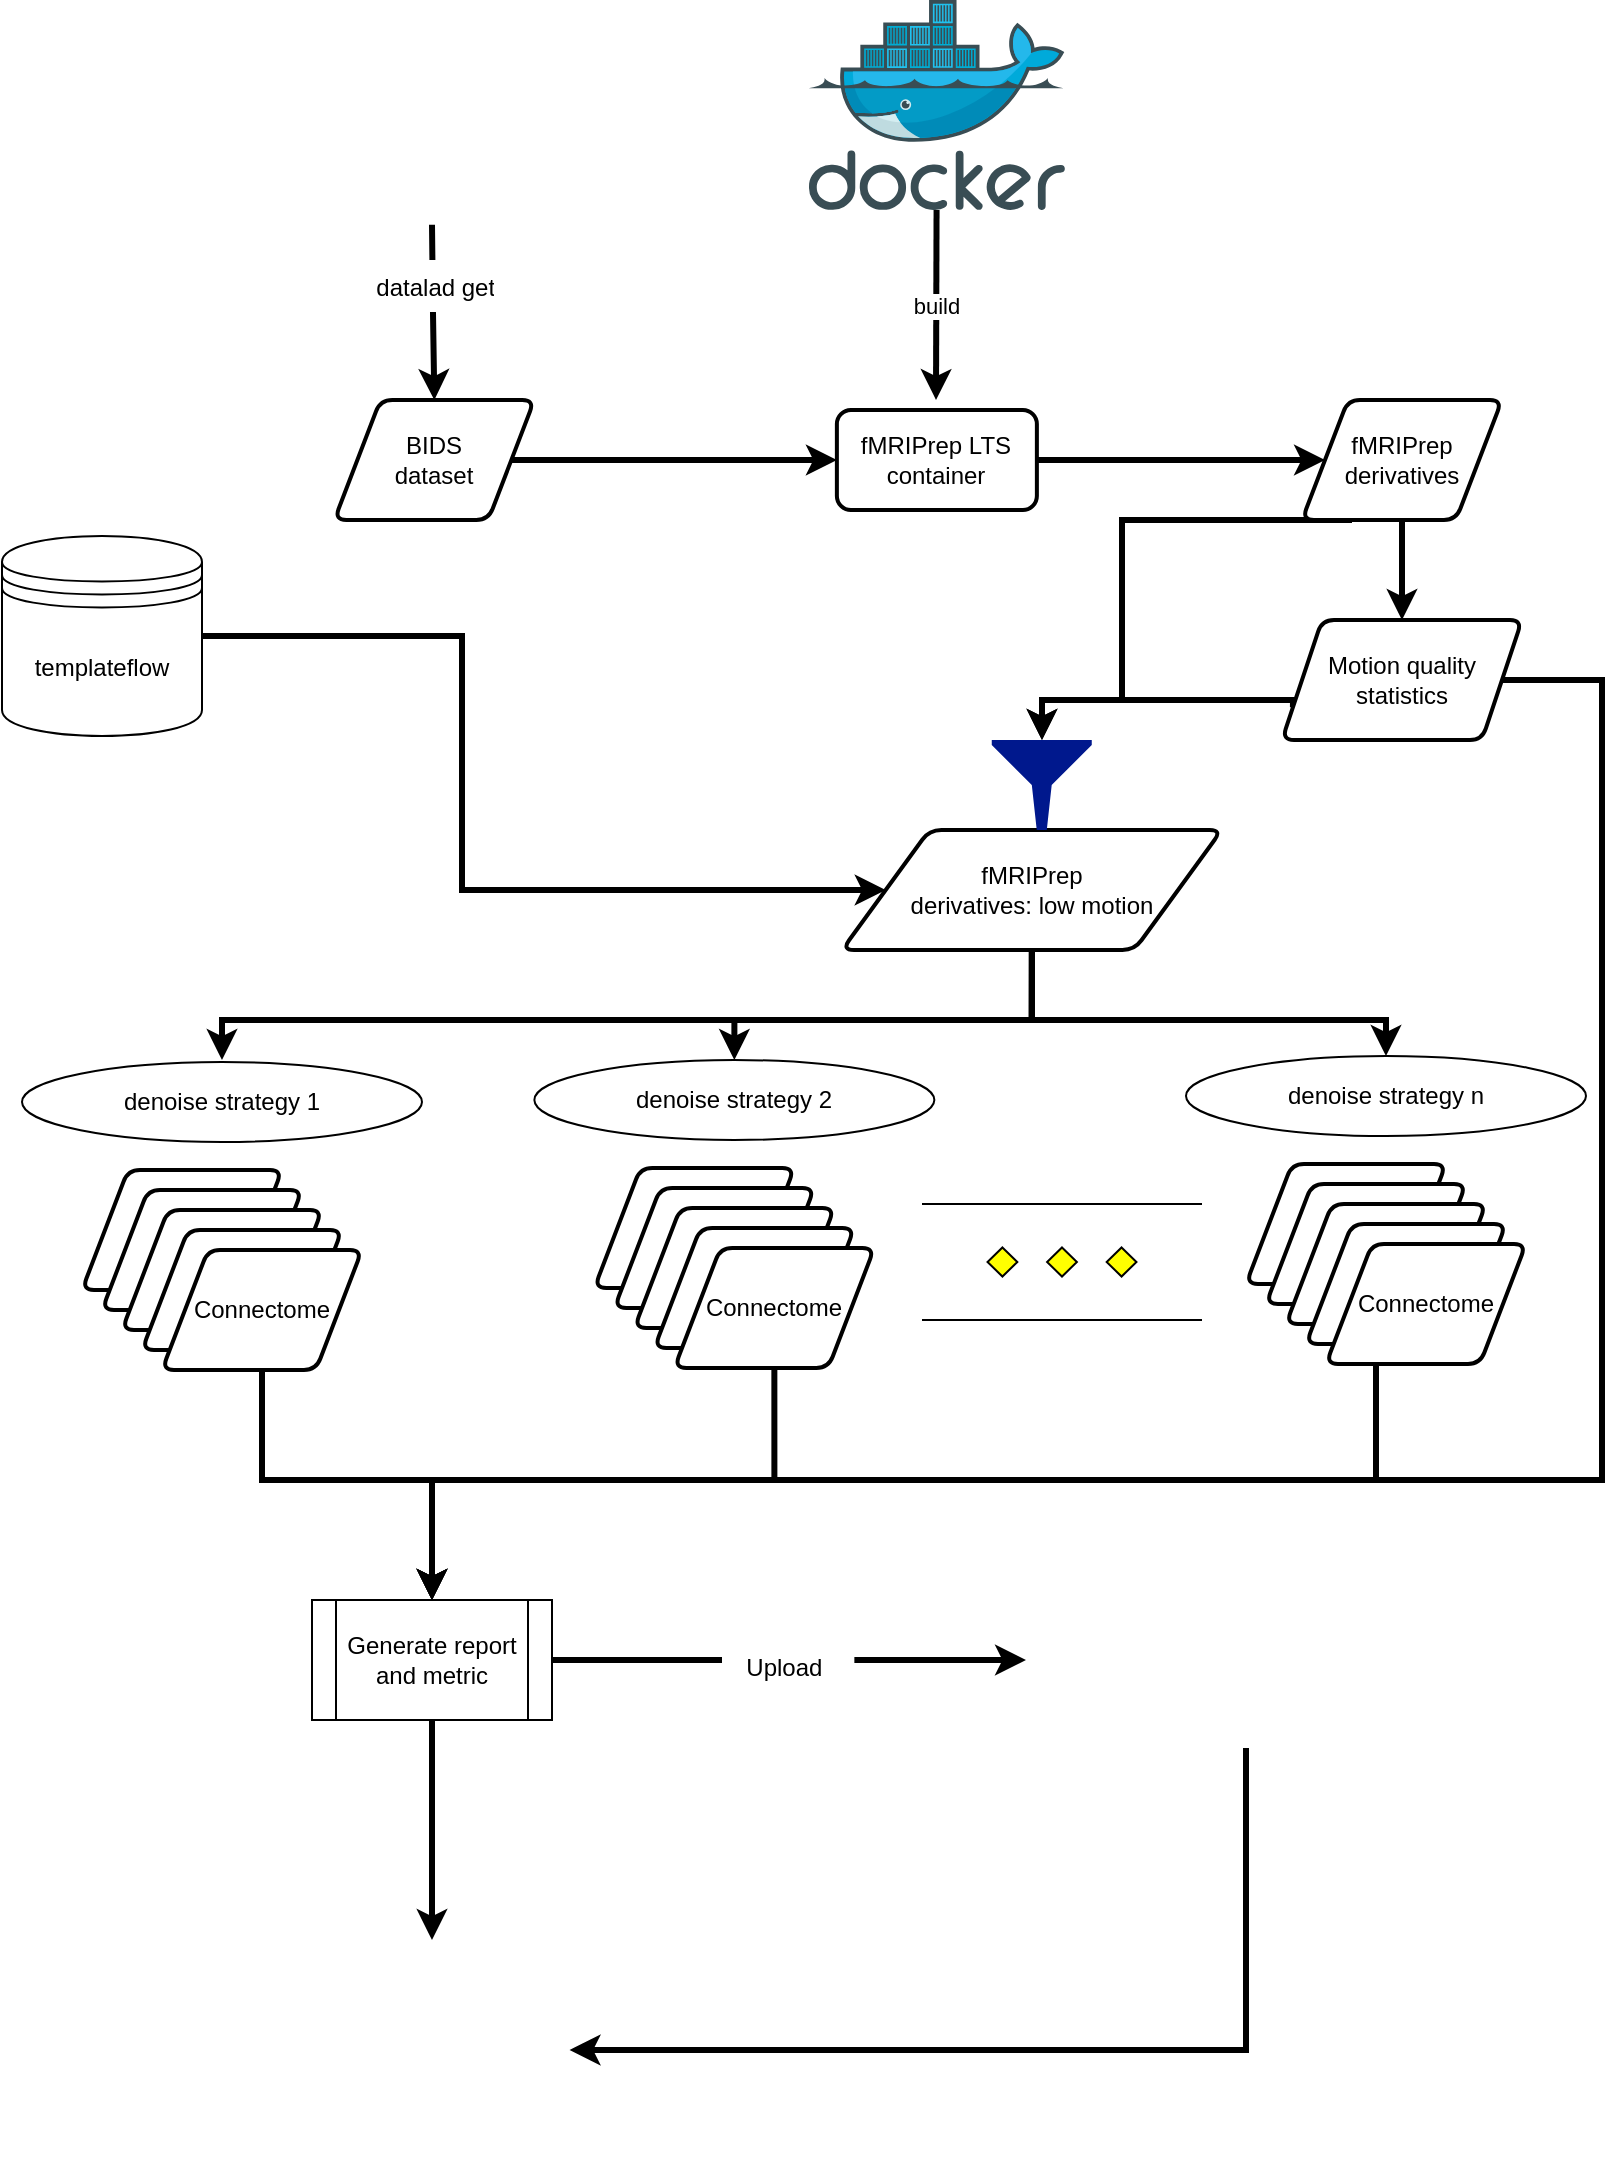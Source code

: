 <mxfile version="20.2.3" type="device"><diagram id="GxkQ14rdTwtl7Tk-R5S2" name="Page-1"><mxGraphModel dx="3120" dy="805" grid="1" gridSize="10" guides="1" tooltips="1" connect="1" arrows="1" fold="1" page="1" pageScale="1" pageWidth="827" pageHeight="1169" math="0" shadow="0"><root><mxCell id="0"/><mxCell id="1" parent="0"/><mxCell id="LOCV592n52zfwrZNaLTO-112" style="edgeStyle=orthogonalEdgeStyle;rounded=0;orthogonalLoop=1;jettySize=auto;html=1;exitX=0.5;exitY=1;exitDx=0;exitDy=0;entryX=1;entryY=0.5;entryDx=0;entryDy=0;fontFamily=Helvetica;strokeWidth=3;" parent="1" source="LOCV592n52zfwrZNaLTO-11" target="Kgql96nO3dhXoIrbnc5--4" edge="1"><mxGeometry relative="1" as="geometry"><mxPoint x="-1280" y="1024" as="targetPoint"/></mxGeometry></mxCell><mxCell id="LOCV592n52zfwrZNaLTO-11" value="" style="shape=image;imageAspect=0;aspect=fixed;verticalLabelPosition=bottom;verticalAlign=top;image=https://pbs.twimg.com/card_img/1560212477077467136/5C-EbckV?format=jpg&amp;name=small;" parent="1" vertex="1"><mxGeometry x="-1128" y="806" width="220" height="88" as="geometry"/></mxCell><mxCell id="LOCV592n52zfwrZNaLTO-28" style="edgeStyle=orthogonalEdgeStyle;rounded=0;orthogonalLoop=1;jettySize=auto;html=1;exitX=0.5;exitY=1;exitDx=0;exitDy=0;entryX=0.5;entryY=0;entryDx=0;entryDy=0;strokeWidth=3;" parent="1" target="LOCV592n52zfwrZNaLTO-29" edge="1"><mxGeometry relative="1" as="geometry"><mxPoint x="-1424" y="200" as="targetPoint"/><mxPoint x="-1425" y="132.36" as="sourcePoint"/></mxGeometry></mxCell><mxCell id="LOCV592n52zfwrZNaLTO-21" value="" style="sketch=0;aspect=fixed;html=1;points=[];align=center;image;fontSize=12;image=img/lib/mscae/Docker.svg;" parent="1" vertex="1"><mxGeometry x="-1236.59" y="20" width="128.05" height="105" as="geometry"/></mxCell><mxCell id="LOCV592n52zfwrZNaLTO-22" value="" style="endArrow=classic;html=1;rounded=0;strokeWidth=3;" parent="1" source="LOCV592n52zfwrZNaLTO-21" edge="1"><mxGeometry relative="1" as="geometry"><mxPoint x="-920" y="310" as="sourcePoint"/><mxPoint x="-1173" y="220" as="targetPoint"/></mxGeometry></mxCell><mxCell id="LOCV592n52zfwrZNaLTO-23" value="build" style="edgeLabel;resizable=0;html=1;align=center;verticalAlign=middle;" parent="LOCV592n52zfwrZNaLTO-22" connectable="0" vertex="1"><mxGeometry relative="1" as="geometry"/></mxCell><mxCell id="LOCV592n52zfwrZNaLTO-39" style="edgeStyle=orthogonalEdgeStyle;rounded=0;orthogonalLoop=1;jettySize=auto;html=1;entryX=0;entryY=0.5;entryDx=0;entryDy=0;strokeWidth=3;" parent="1" source="LOCV592n52zfwrZNaLTO-29" target="LOCV592n52zfwrZNaLTO-36" edge="1"><mxGeometry relative="1" as="geometry"/></mxCell><mxCell id="LOCV592n52zfwrZNaLTO-29" value="BIDS &lt;br&gt;dataset" style="shape=parallelogram;html=1;strokeWidth=2;perimeter=parallelogramPerimeter;whiteSpace=wrap;rounded=1;arcSize=12;size=0.23;" parent="1" vertex="1"><mxGeometry x="-1473.82" y="220" width="100" height="60" as="geometry"/></mxCell><mxCell id="LOCV592n52zfwrZNaLTO-42" value="" style="edgeStyle=orthogonalEdgeStyle;rounded=0;orthogonalLoop=1;jettySize=auto;html=1;entryX=0;entryY=0.5;entryDx=0;entryDy=0;strokeWidth=3;" parent="1" source="LOCV592n52zfwrZNaLTO-36" target="LOCV592n52zfwrZNaLTO-40" edge="1"><mxGeometry relative="1" as="geometry"><mxPoint x="-1052.56" y="250" as="targetPoint"/></mxGeometry></mxCell><mxCell id="LOCV592n52zfwrZNaLTO-36" value="fMRIPrep LTS container" style="rounded=1;whiteSpace=wrap;html=1;absoluteArcSize=1;arcSize=14;strokeWidth=2;" parent="1" vertex="1"><mxGeometry x="-1222.56" y="225" width="100" height="50" as="geometry"/></mxCell><mxCell id="LOCV592n52zfwrZNaLTO-37" style="edgeStyle=orthogonalEdgeStyle;rounded=0;orthogonalLoop=1;jettySize=auto;html=1;exitX=0.5;exitY=1;exitDx=0;exitDy=0;" parent="1" source="LOCV592n52zfwrZNaLTO-36" target="LOCV592n52zfwrZNaLTO-36" edge="1"><mxGeometry relative="1" as="geometry"/></mxCell><mxCell id="LOCV592n52zfwrZNaLTO-51" value="" style="edgeStyle=orthogonalEdgeStyle;rounded=0;orthogonalLoop=1;jettySize=auto;html=1;fontFamily=Helvetica;strokeWidth=3;" parent="1" source="LOCV592n52zfwrZNaLTO-40" target="LOCV592n52zfwrZNaLTO-50" edge="1"><mxGeometry relative="1" as="geometry"/></mxCell><mxCell id="LOCV592n52zfwrZNaLTO-55" style="edgeStyle=orthogonalEdgeStyle;rounded=0;orthogonalLoop=1;jettySize=auto;html=1;exitX=0.25;exitY=1;exitDx=0;exitDy=0;fontFamily=Helvetica;strokeWidth=3;" parent="1" source="LOCV592n52zfwrZNaLTO-40" target="LOCV592n52zfwrZNaLTO-54" edge="1"><mxGeometry relative="1" as="geometry"><Array as="points"><mxPoint x="-1080" y="280"/><mxPoint x="-1080" y="370"/><mxPoint x="-1120" y="370"/></Array></mxGeometry></mxCell><mxCell id="LOCV592n52zfwrZNaLTO-40" value="&lt;div&gt;fMRIPrep&lt;/div&gt;&lt;div&gt;derivatives&lt;br&gt;&lt;/div&gt;" style="shape=parallelogram;html=1;strokeWidth=2;perimeter=parallelogramPerimeter;whiteSpace=wrap;rounded=1;arcSize=12;size=0.23;" parent="1" vertex="1"><mxGeometry x="-990" y="220" width="100" height="60" as="geometry"/></mxCell><mxCell id="LOCV592n52zfwrZNaLTO-48" value="datalad get" style="text;strokeColor=none;fillColor=default;align=left;verticalAlign=top;spacingLeft=4;spacingRight=4;overflow=hidden;rotatable=0;points=[[0,0.5],[1,0.5]];portConstraint=eastwest;fontFamily=Helvetica;" parent="1" vertex="1"><mxGeometry x="-1458.82" y="150" width="70" height="26" as="geometry"/></mxCell><mxCell id="LOCV592n52zfwrZNaLTO-60" style="edgeStyle=orthogonalEdgeStyle;rounded=0;orthogonalLoop=1;jettySize=auto;html=1;exitX=0;exitY=0.75;exitDx=0;exitDy=0;fontFamily=Helvetica;strokeWidth=3;" parent="1" source="LOCV592n52zfwrZNaLTO-50" target="LOCV592n52zfwrZNaLTO-54" edge="1"><mxGeometry relative="1" as="geometry"><Array as="points"><mxPoint x="-994" y="370"/><mxPoint x="-1120" y="370"/></Array></mxGeometry></mxCell><mxCell id="LOCV592n52zfwrZNaLTO-98" style="edgeStyle=orthogonalEdgeStyle;rounded=0;orthogonalLoop=1;jettySize=auto;html=1;exitX=1;exitY=0.5;exitDx=0;exitDy=0;entryX=0.5;entryY=0;entryDx=0;entryDy=0;fontFamily=Helvetica;strokeWidth=3;" parent="1" source="LOCV592n52zfwrZNaLTO-50" target="LOCV592n52zfwrZNaLTO-100" edge="1"><mxGeometry relative="1" as="geometry"><mxPoint x="-802" y="754" as="targetPoint"/><Array as="points"><mxPoint x="-840" y="360"/><mxPoint x="-840" y="760"/><mxPoint x="-1425" y="760"/></Array></mxGeometry></mxCell><mxCell id="LOCV592n52zfwrZNaLTO-50" value="Motion quality statistics" style="shape=parallelogram;perimeter=parallelogramPerimeter;whiteSpace=wrap;html=1;fixedSize=1;strokeWidth=2;rounded=1;arcSize=12;" parent="1" vertex="1"><mxGeometry x="-1000" y="330" width="120" height="60" as="geometry"/></mxCell><mxCell id="LOCV592n52zfwrZNaLTO-87" style="edgeStyle=orthogonalEdgeStyle;rounded=0;orthogonalLoop=1;jettySize=auto;html=1;exitX=0.5;exitY=1;exitDx=0;exitDy=0;fontFamily=Helvetica;strokeWidth=3;" parent="1" source="LOCV592n52zfwrZNaLTO-53" edge="1"><mxGeometry relative="1" as="geometry"><mxPoint x="-1530" y="550" as="targetPoint"/><Array as="points"><mxPoint x="-1125" y="530"/><mxPoint x="-1530" y="530"/></Array></mxGeometry></mxCell><mxCell id="LOCV592n52zfwrZNaLTO-88" style="edgeStyle=orthogonalEdgeStyle;rounded=0;orthogonalLoop=1;jettySize=auto;html=1;exitX=0.5;exitY=1;exitDx=0;exitDy=0;entryX=0.5;entryY=0;entryDx=0;entryDy=0;fontFamily=Helvetica;strokeWidth=3;" parent="1" source="LOCV592n52zfwrZNaLTO-53" target="LOCV592n52zfwrZNaLTO-79" edge="1"><mxGeometry relative="1" as="geometry"><Array as="points"><mxPoint x="-1125" y="530"/><mxPoint x="-1274" y="530"/></Array></mxGeometry></mxCell><mxCell id="LOCV592n52zfwrZNaLTO-89" style="edgeStyle=orthogonalEdgeStyle;rounded=0;orthogonalLoop=1;jettySize=auto;html=1;exitX=0.5;exitY=1;exitDx=0;exitDy=0;entryX=0.5;entryY=0;entryDx=0;entryDy=0;fontFamily=Helvetica;strokeWidth=3;" parent="1" source="LOCV592n52zfwrZNaLTO-53" target="LOCV592n52zfwrZNaLTO-86" edge="1"><mxGeometry relative="1" as="geometry"><Array as="points"><mxPoint x="-1125" y="530"/><mxPoint x="-948" y="530"/></Array></mxGeometry></mxCell><mxCell id="LOCV592n52zfwrZNaLTO-53" value="&lt;div&gt;fMRIPrep&lt;/div&gt;&lt;div&gt;derivatives: low motion&lt;br&gt;&lt;/div&gt;" style="shape=parallelogram;html=1;strokeWidth=2;perimeter=parallelogramPerimeter;whiteSpace=wrap;rounded=1;arcSize=12;size=0.23;fontFamily=Helvetica;fillColor=default;" parent="1" vertex="1"><mxGeometry x="-1220" y="435" width="189.88" height="60" as="geometry"/></mxCell><mxCell id="LOCV592n52zfwrZNaLTO-54" value="" style="sketch=0;aspect=fixed;pointerEvents=1;shadow=0;dashed=0;html=1;strokeColor=none;labelPosition=center;verticalLabelPosition=bottom;verticalAlign=top;align=center;fillColor=#00188D;shape=mxgraph.mscae.enterprise.filter;fontFamily=Helvetica;" parent="1" vertex="1"><mxGeometry x="-1145.12" y="390" width="50" height="45" as="geometry"/></mxCell><mxCell id="LOCV592n52zfwrZNaLTO-63" style="edgeStyle=orthogonalEdgeStyle;rounded=0;orthogonalLoop=1;jettySize=auto;html=1;entryX=0;entryY=0.5;entryDx=0;entryDy=0;fontFamily=Helvetica;strokeWidth=3;" parent="1" source="LOCV592n52zfwrZNaLTO-62" target="LOCV592n52zfwrZNaLTO-53" edge="1"><mxGeometry relative="1" as="geometry"><Array as="points"><mxPoint x="-1410" y="338"/><mxPoint x="-1410" y="465"/></Array></mxGeometry></mxCell><mxCell id="LOCV592n52zfwrZNaLTO-62" value="&lt;div&gt;templateflow&lt;/div&gt;" style="shape=datastore;whiteSpace=wrap;html=1;fontFamily=Helvetica;fillColor=default;" parent="1" vertex="1"><mxGeometry x="-1640" y="288" width="100" height="100" as="geometry"/></mxCell><mxCell id="LOCV592n52zfwrZNaLTO-67" value="" style="shape=parallelogram;html=1;strokeWidth=2;perimeter=parallelogramPerimeter;whiteSpace=wrap;rounded=1;arcSize=12;size=0.23;fontFamily=Helvetica;fillColor=default;" parent="1" vertex="1"><mxGeometry x="-1600" y="605" width="100" height="60" as="geometry"/></mxCell><mxCell id="LOCV592n52zfwrZNaLTO-68" value="" style="shape=parallelogram;html=1;strokeWidth=2;perimeter=parallelogramPerimeter;whiteSpace=wrap;rounded=1;arcSize=12;size=0.23;fontFamily=Helvetica;fillColor=default;" parent="1" vertex="1"><mxGeometry x="-1590" y="615" width="100" height="60" as="geometry"/></mxCell><mxCell id="LOCV592n52zfwrZNaLTO-69" value="" style="shape=parallelogram;html=1;strokeWidth=2;perimeter=parallelogramPerimeter;whiteSpace=wrap;rounded=1;arcSize=12;size=0.23;fontFamily=Helvetica;fillColor=default;" parent="1" vertex="1"><mxGeometry x="-1580" y="625" width="100" height="60" as="geometry"/></mxCell><mxCell id="LOCV592n52zfwrZNaLTO-70" value="" style="shape=parallelogram;html=1;strokeWidth=2;perimeter=parallelogramPerimeter;whiteSpace=wrap;rounded=1;arcSize=12;size=0.23;fontFamily=Helvetica;fillColor=default;" parent="1" vertex="1"><mxGeometry x="-1570" y="635" width="100" height="60" as="geometry"/></mxCell><mxCell id="LOCV592n52zfwrZNaLTO-117" style="edgeStyle=orthogonalEdgeStyle;rounded=0;orthogonalLoop=1;jettySize=auto;html=1;exitX=0.5;exitY=1;exitDx=0;exitDy=0;entryX=0.5;entryY=0;entryDx=0;entryDy=0;fontFamily=Helvetica;strokeWidth=3;" parent="1" source="LOCV592n52zfwrZNaLTO-71" target="LOCV592n52zfwrZNaLTO-100" edge="1"><mxGeometry relative="1" as="geometry"><Array as="points"><mxPoint x="-1510" y="760"/><mxPoint x="-1425" y="760"/></Array></mxGeometry></mxCell><mxCell id="LOCV592n52zfwrZNaLTO-71" value="Connectome" style="shape=parallelogram;html=1;strokeWidth=2;perimeter=parallelogramPerimeter;whiteSpace=wrap;rounded=1;arcSize=12;size=0.23;fontFamily=Helvetica;fillColor=default;" parent="1" vertex="1"><mxGeometry x="-1560" y="645" width="100" height="60" as="geometry"/></mxCell><mxCell id="LOCV592n52zfwrZNaLTO-72" value="denoise strategy 1" style="ellipse;whiteSpace=wrap;html=1;align=center;fontFamily=Helvetica;fillColor=default;" parent="1" vertex="1"><mxGeometry x="-1630" y="551" width="200" height="40" as="geometry"/></mxCell><mxCell id="LOCV592n52zfwrZNaLTO-74" value="" style="shape=parallelogram;html=1;strokeWidth=2;perimeter=parallelogramPerimeter;whiteSpace=wrap;rounded=1;arcSize=12;size=0.23;fontFamily=Helvetica;fillColor=default;" parent="1" vertex="1"><mxGeometry x="-1343.82" y="604" width="100" height="60" as="geometry"/></mxCell><mxCell id="LOCV592n52zfwrZNaLTO-75" value="" style="shape=parallelogram;html=1;strokeWidth=2;perimeter=parallelogramPerimeter;whiteSpace=wrap;rounded=1;arcSize=12;size=0.23;fontFamily=Helvetica;fillColor=default;" parent="1" vertex="1"><mxGeometry x="-1333.82" y="614" width="100" height="60" as="geometry"/></mxCell><mxCell id="LOCV592n52zfwrZNaLTO-76" value="" style="shape=parallelogram;html=1;strokeWidth=2;perimeter=parallelogramPerimeter;whiteSpace=wrap;rounded=1;arcSize=12;size=0.23;fontFamily=Helvetica;fillColor=default;" parent="1" vertex="1"><mxGeometry x="-1323.82" y="624" width="100" height="60" as="geometry"/></mxCell><mxCell id="LOCV592n52zfwrZNaLTO-77" value="" style="shape=parallelogram;html=1;strokeWidth=2;perimeter=parallelogramPerimeter;whiteSpace=wrap;rounded=1;arcSize=12;size=0.23;fontFamily=Helvetica;fillColor=default;" parent="1" vertex="1"><mxGeometry x="-1313.82" y="634" width="100" height="60" as="geometry"/></mxCell><mxCell id="LOCV592n52zfwrZNaLTO-118" style="edgeStyle=orthogonalEdgeStyle;rounded=0;orthogonalLoop=1;jettySize=auto;html=1;exitX=0.5;exitY=1;exitDx=0;exitDy=0;entryX=0.5;entryY=0;entryDx=0;entryDy=0;fontFamily=Helvetica;strokeWidth=3;" parent="1" source="LOCV592n52zfwrZNaLTO-78" target="LOCV592n52zfwrZNaLTO-100" edge="1"><mxGeometry relative="1" as="geometry"><Array as="points"><mxPoint x="-1254" y="760"/><mxPoint x="-1425" y="760"/></Array></mxGeometry></mxCell><mxCell id="LOCV592n52zfwrZNaLTO-78" value="Connectome" style="shape=parallelogram;html=1;strokeWidth=2;perimeter=parallelogramPerimeter;whiteSpace=wrap;rounded=1;arcSize=12;size=0.23;fontFamily=Helvetica;fillColor=default;" parent="1" vertex="1"><mxGeometry x="-1303.82" y="644" width="100" height="60" as="geometry"/></mxCell><mxCell id="LOCV592n52zfwrZNaLTO-79" value="denoise strategy 2" style="ellipse;whiteSpace=wrap;html=1;align=center;fontFamily=Helvetica;fillColor=default;" parent="1" vertex="1"><mxGeometry x="-1373.82" y="550" width="200" height="40" as="geometry"/></mxCell><mxCell id="LOCV592n52zfwrZNaLTO-80" value="" style="verticalLabelPosition=bottom;verticalAlign=top;html=1;shape=mxgraph.flowchart.parallel_mode;pointerEvents=1;fontFamily=Helvetica;fillColor=default;" parent="1" vertex="1"><mxGeometry x="-1180" y="622" width="140" height="58" as="geometry"/></mxCell><mxCell id="LOCV592n52zfwrZNaLTO-81" value="" style="shape=parallelogram;html=1;strokeWidth=2;perimeter=parallelogramPerimeter;whiteSpace=wrap;rounded=1;arcSize=12;size=0.23;fontFamily=Helvetica;fillColor=default;" parent="1" vertex="1"><mxGeometry x="-1018" y="602" width="100" height="60" as="geometry"/></mxCell><mxCell id="LOCV592n52zfwrZNaLTO-82" value="" style="shape=parallelogram;html=1;strokeWidth=2;perimeter=parallelogramPerimeter;whiteSpace=wrap;rounded=1;arcSize=12;size=0.23;fontFamily=Helvetica;fillColor=default;" parent="1" vertex="1"><mxGeometry x="-1008" y="612" width="100" height="60" as="geometry"/></mxCell><mxCell id="LOCV592n52zfwrZNaLTO-83" value="" style="shape=parallelogram;html=1;strokeWidth=2;perimeter=parallelogramPerimeter;whiteSpace=wrap;rounded=1;arcSize=12;size=0.23;fontFamily=Helvetica;fillColor=default;" parent="1" vertex="1"><mxGeometry x="-998" y="622" width="100" height="60" as="geometry"/></mxCell><mxCell id="LOCV592n52zfwrZNaLTO-84" value="" style="shape=parallelogram;html=1;strokeWidth=2;perimeter=parallelogramPerimeter;whiteSpace=wrap;rounded=1;arcSize=12;size=0.23;fontFamily=Helvetica;fillColor=default;" parent="1" vertex="1"><mxGeometry x="-988" y="632" width="100" height="60" as="geometry"/></mxCell><mxCell id="LOCV592n52zfwrZNaLTO-120" style="edgeStyle=orthogonalEdgeStyle;rounded=0;orthogonalLoop=1;jettySize=auto;html=1;exitX=0.25;exitY=1;exitDx=0;exitDy=0;entryX=0.5;entryY=0;entryDx=0;entryDy=0;fontFamily=Helvetica;strokeWidth=3;" parent="1" source="LOCV592n52zfwrZNaLTO-85" target="LOCV592n52zfwrZNaLTO-100" edge="1"><mxGeometry relative="1" as="geometry"><Array as="points"><mxPoint x="-953" y="760"/><mxPoint x="-1425" y="760"/></Array></mxGeometry></mxCell><mxCell id="LOCV592n52zfwrZNaLTO-85" value="Connectome" style="shape=parallelogram;html=1;strokeWidth=2;perimeter=parallelogramPerimeter;whiteSpace=wrap;rounded=1;arcSize=12;size=0.23;fontFamily=Helvetica;fillColor=default;" parent="1" vertex="1"><mxGeometry x="-978" y="642" width="100" height="60" as="geometry"/></mxCell><mxCell id="LOCV592n52zfwrZNaLTO-86" value="denoise strategy n" style="ellipse;whiteSpace=wrap;html=1;align=center;fontFamily=Helvetica;fillColor=default;" parent="1" vertex="1"><mxGeometry x="-1048" y="548" width="200" height="40" as="geometry"/></mxCell><mxCell id="LOCV592n52zfwrZNaLTO-102" style="edgeStyle=orthogonalEdgeStyle;rounded=0;orthogonalLoop=1;jettySize=auto;html=1;exitX=1;exitY=0.5;exitDx=0;exitDy=0;entryX=0;entryY=0.5;entryDx=0;entryDy=0;fontFamily=Helvetica;startArrow=none;strokeWidth=3;" parent="1" source="LOCV592n52zfwrZNaLTO-105" target="LOCV592n52zfwrZNaLTO-11" edge="1"><mxGeometry relative="1" as="geometry"/></mxCell><mxCell id="LOCV592n52zfwrZNaLTO-111" style="edgeStyle=orthogonalEdgeStyle;rounded=0;orthogonalLoop=1;jettySize=auto;html=1;exitX=0.5;exitY=1;exitDx=0;exitDy=0;entryX=0.5;entryY=0;entryDx=0;entryDy=0;fontFamily=Helvetica;strokeWidth=3;" parent="1" source="LOCV592n52zfwrZNaLTO-100" edge="1"><mxGeometry relative="1" as="geometry"><mxPoint x="-1425" y="990" as="targetPoint"/></mxGeometry></mxCell><mxCell id="LOCV592n52zfwrZNaLTO-100" value="Generate report and metric" style="shape=process;whiteSpace=wrap;html=1;backgroundOutline=1;fontFamily=Helvetica;fillColor=default;" parent="1" vertex="1"><mxGeometry x="-1485" y="820" width="120" height="60" as="geometry"/></mxCell><mxCell id="LOCV592n52zfwrZNaLTO-105" value="Upload&#10;" style="text;strokeColor=none;fillColor=none;align=left;verticalAlign=top;spacingLeft=4;spacingRight=4;overflow=hidden;rotatable=0;points=[[0,0.5],[1,0.5]];portConstraint=eastwest;fontFamily=Helvetica;" parent="1" vertex="1"><mxGeometry x="-1273.82" y="840" width="60" height="20" as="geometry"/></mxCell><mxCell id="LOCV592n52zfwrZNaLTO-106" value="" style="edgeStyle=orthogonalEdgeStyle;rounded=0;orthogonalLoop=1;jettySize=auto;html=1;exitX=1;exitY=0.5;exitDx=0;exitDy=0;fontFamily=Helvetica;endArrow=none;strokeWidth=3;" parent="1" source="LOCV592n52zfwrZNaLTO-100" edge="1"><mxGeometry relative="1" as="geometry"><mxPoint x="-1121" y="850" as="sourcePoint"/><mxPoint x="-1280" y="850" as="targetPoint"/></mxGeometry></mxCell><mxCell id="Kgql96nO3dhXoIrbnc5--3" value="" style="shape=image;verticalLabelPosition=bottom;labelBackgroundColor=default;verticalAlign=top;aspect=fixed;imageAspect=0;image=https://upload.wikimedia.org/wikipedia/commons/thumb/4/40/OpenNeuro_Logo.png/640px-OpenNeuro_Logo.png;" vertex="1" parent="1"><mxGeometry x="-1485" y="30" width="128.38" height="99" as="geometry"/></mxCell><mxCell id="Kgql96nO3dhXoIrbnc5--4" value="" style="shape=image;verticalLabelPosition=bottom;labelBackgroundColor=default;verticalAlign=top;aspect=fixed;imageAspect=0;image=https://infosecjupyterbook.com/_static/logo.png;" vertex="1" parent="1"><mxGeometry x="-1470" y="990" width="113.78" height="110" as="geometry"/></mxCell></root></mxGraphModel></diagram></mxfile>